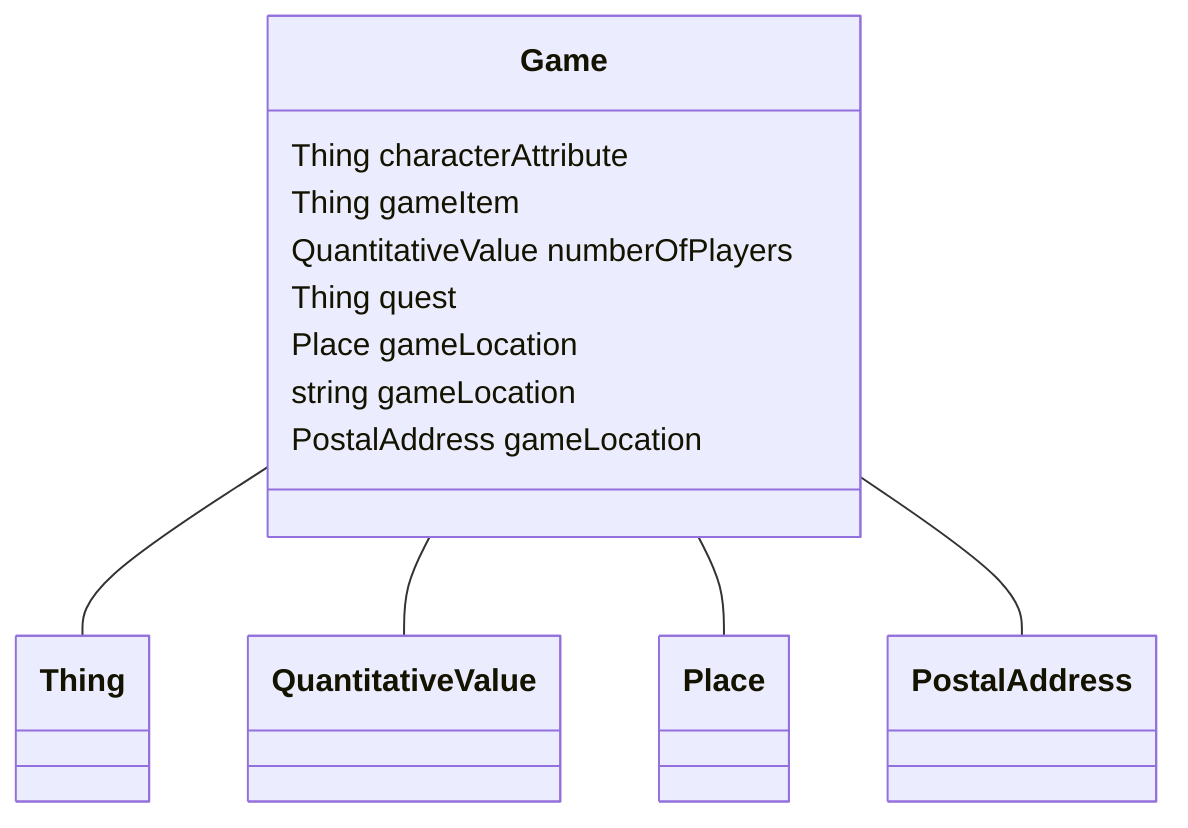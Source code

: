 classDiagram
  Game -- Thing
  Game -- QuantitativeValue
  Game -- Place
  Game -- PostalAddress


class Game {

  Thing characterAttribute
  Thing gameItem
  QuantitativeValue numberOfPlayers
  Thing quest
  Place gameLocation
  string gameLocation
  PostalAddress gameLocation

 }
